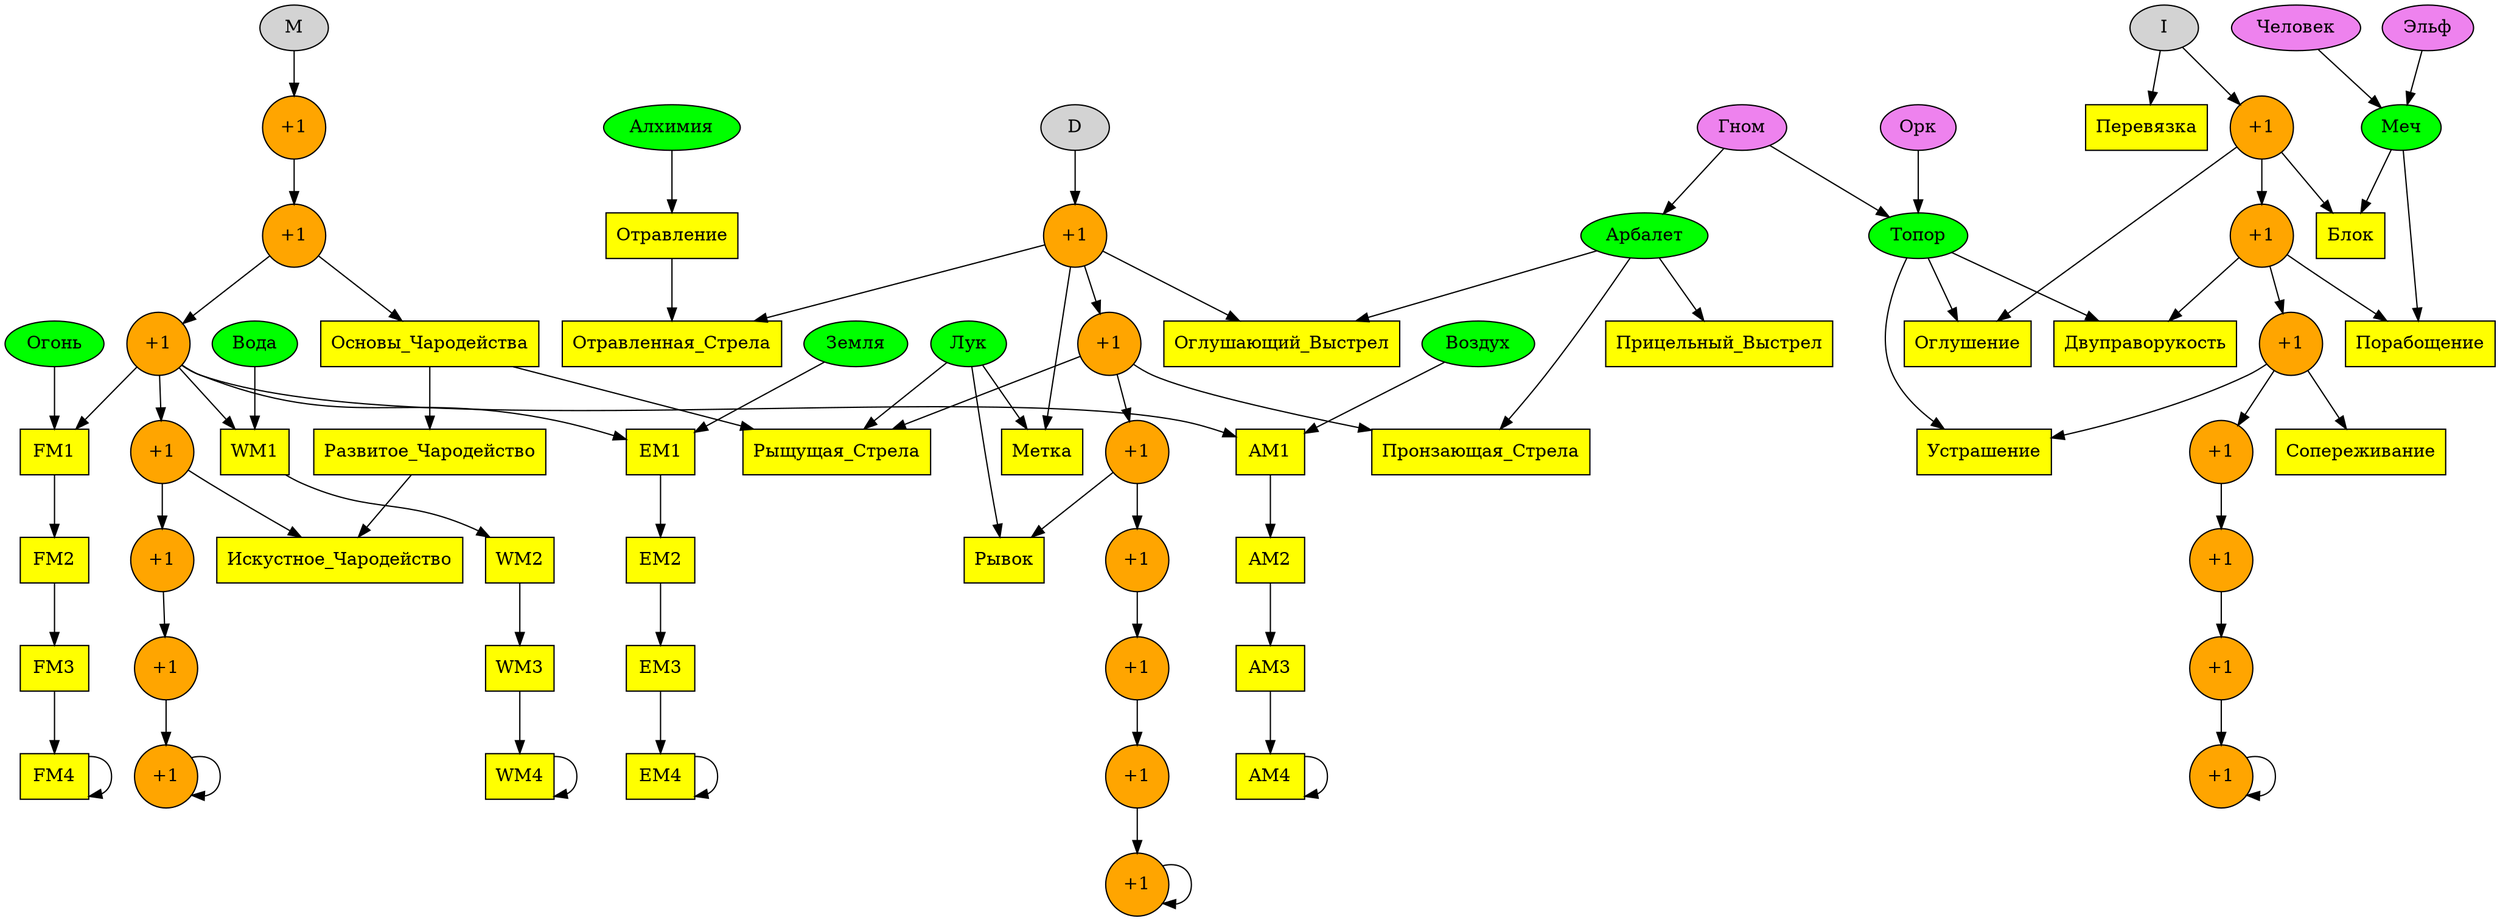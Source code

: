 strict digraph rpg {
	node [style=filled];
	D; I; M;
	node [fillcolor=green];
	Лук; Арбалет; Алхимия; Огонь; Вода; Земля; Воздух; Меч; Топор;
	node [fillcolor=violet];
	Человек; Гном; Эльф; Орк;
	node [label="+1", style=filled, shape=circle, fillcolor=orange, color=black];
	D -> D1 -> D2 -> D3 -> D4 -> D5 -> D6 -> D7 -> D7;
	M -> M1 -> M2 -> M3 -> M4 -> M5 -> M6 -> M7 -> M7;
	I -> I1 -> I2 -> I3 -> I4 -> I5 -> I6 -> I7 -> I7;
	node [label="\N", shape=box, fillcolor=yellow];
	Человек -> Меч;
	Эльф -> Меч;
	Гном -> Топор;
	Гном -> Арбалет;
	Орк -> Топор;
	D1 -> Отравленная_Стрела;
	D1 -> Метка;
	D1 -> Оглушающий_Выстрел;
	D2 -> Рыщущая_Стрела;
	D2 -> Пронзающая_Стрела;
	D3 -> Рывок;
	M2 -> Основы_Чародейства -> Развитое_Чародейство -> Искустное_Чародейство;
	Основы_Чародейства -> Рыщущая_Стрела;
	M4 -> Искустное_Чародейство;
	M3 -> FM1;
	M3 -> WM1;
	M3 -> EM1;
	M3 -> AM1;
	Огонь -> FM1;
	Вода -> WM1;
	Земля -> EM1;
	Воздух -> AM1;
	FM1 -> FM2 -> FM3 -> FM4 -> FM4;
	WM1 -> WM2 -> WM3 -> WM4 -> WM4;
	EM1 -> EM2 -> EM3 -> EM4 -> EM4;
	AM1 -> AM2 -> AM3 -> AM4 -> AM4;
	Лук -> Метка;
	Лук -> Рывок;
	Лук -> Рыщущая_Стрела;
	Арбалет -> Прицельный_Выстрел;
	Арбалет -> Оглушающий_Выстрел;
	Арбалет -> Пронзающая_Стрела;
	Алхимия -> Отравление;
	Отравление -> Отравленная_Стрела;
	I -> Перевязка;
	I1 -> Блок;
	I1 -> Оглушение;
	I2 -> Порабощение;
	I2 -> Двуправорукость;
	I3 -> Сопереживание;
	I3 -> Устрашение;
	Меч -> Блок;
	Меч -> Порабощение;
	Топор -> Оглушение;
	Топор -> Двуправорукость;
	Топор -> Устрашение;
}
